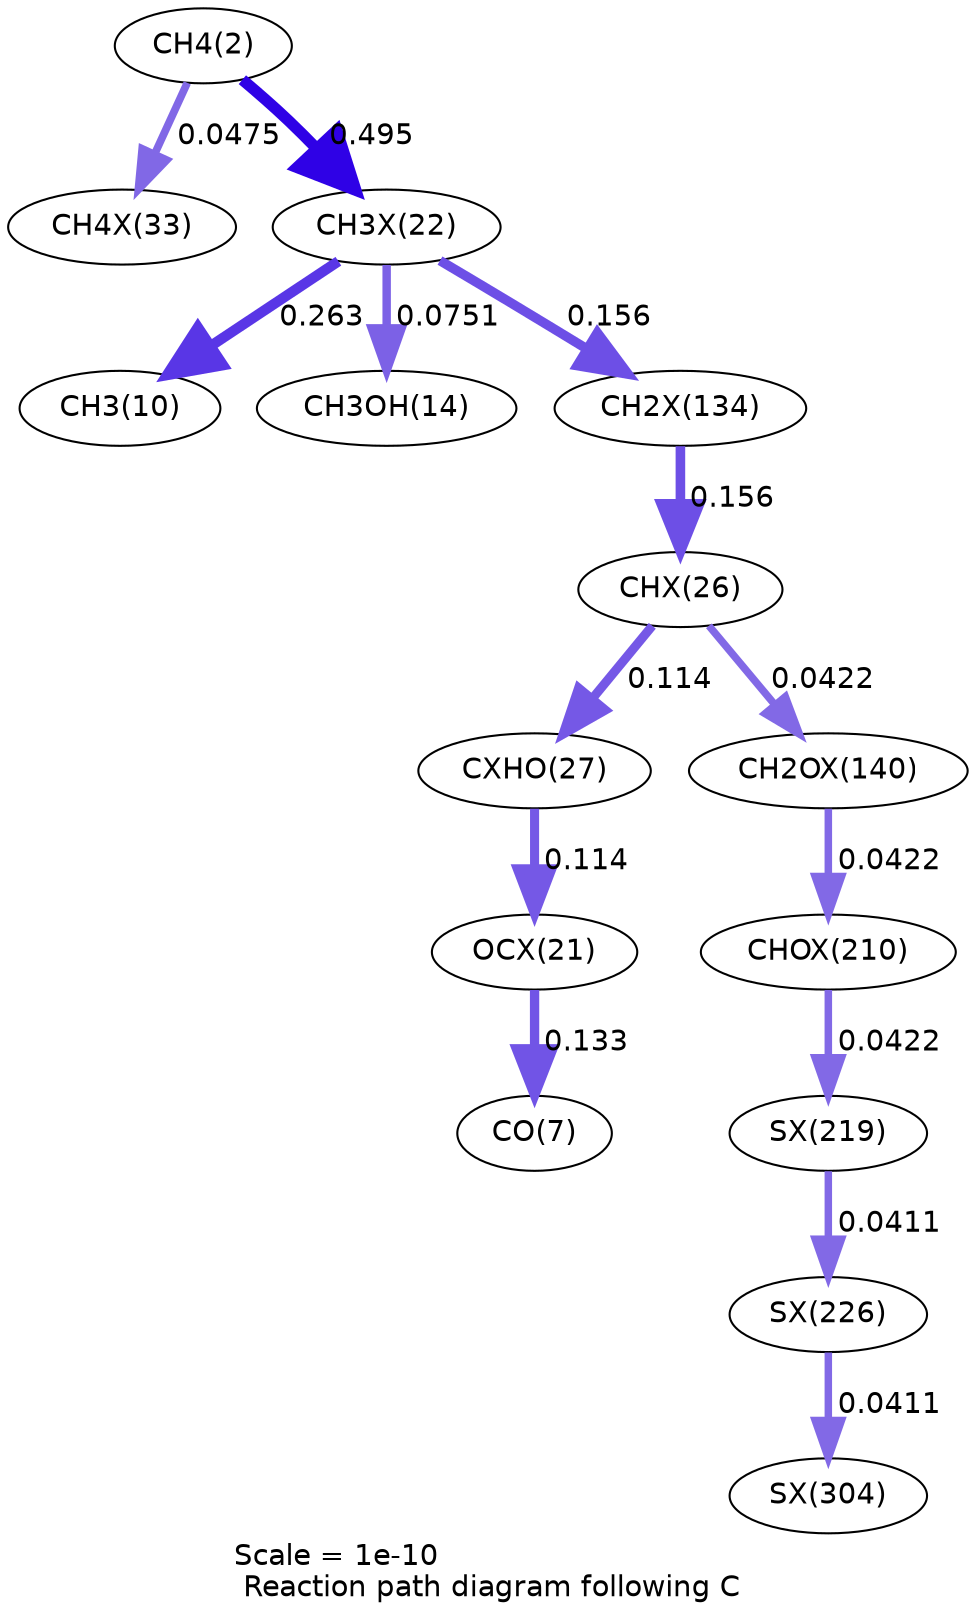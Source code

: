 digraph reaction_paths {
center=1;
s4 -> s40[fontname="Helvetica", penwidth=3.7, arrowsize=1.85, color="0.7, 0.548, 0.9"
, label=" 0.0475"];
s4 -> s36[fontname="Helvetica", penwidth=5.47, arrowsize=2.73, color="0.7, 0.995, 0.9"
, label=" 0.495"];
s36 -> s12[fontname="Helvetica", penwidth=4.99, arrowsize=2.5, color="0.7, 0.763, 0.9"
, label=" 0.263"];
s36 -> s16[fontname="Helvetica", penwidth=4.05, arrowsize=2.02, color="0.7, 0.575, 0.9"
, label=" 0.0751"];
s36 -> s53[fontname="Helvetica", penwidth=4.6, arrowsize=2.3, color="0.7, 0.656, 0.9"
, label=" 0.156"];
s53 -> s38[fontname="Helvetica", penwidth=4.6, arrowsize=2.3, color="0.7, 0.656, 0.9"
, label=" 0.156"];
s38 -> s39[fontname="Helvetica", penwidth=4.36, arrowsize=2.18, color="0.7, 0.614, 0.9"
, label=" 0.114"];
s38 -> s55[fontname="Helvetica", penwidth=3.61, arrowsize=1.81, color="0.7, 0.542, 0.9"
, label=" 0.0422"];
s39 -> s35[fontname="Helvetica", penwidth=4.36, arrowsize=2.18, color="0.7, 0.614, 0.9"
, label=" 0.114"];
s35 -> s9[fontname="Helvetica", penwidth=4.48, arrowsize=2.24, color="0.7, 0.633, 0.9"
, label=" 0.133"];
s55 -> s58[fontname="Helvetica", penwidth=3.61, arrowsize=1.81, color="0.7, 0.542, 0.9"
, label=" 0.0422"];
s58 -> s60[fontname="Helvetica", penwidth=3.61, arrowsize=1.81, color="0.7, 0.542, 0.9"
, label=" 0.0422"];
s60 -> s61[fontname="Helvetica", penwidth=3.59, arrowsize=1.8, color="0.7, 0.541, 0.9"
, label=" 0.0411"];
s61 -> s65[fontname="Helvetica", penwidth=3.59, arrowsize=1.8, color="0.7, 0.541, 0.9"
, label=" 0.0411"];
s4 [ fontname="Helvetica", label="CH4(2)"];
s9 [ fontname="Helvetica", label="CO(7)"];
s12 [ fontname="Helvetica", label="CH3(10)"];
s16 [ fontname="Helvetica", label="CH3OH(14)"];
s35 [ fontname="Helvetica", label="OCX(21)"];
s36 [ fontname="Helvetica", label="CH3X(22)"];
s38 [ fontname="Helvetica", label="CHX(26)"];
s39 [ fontname="Helvetica", label="CXHO(27)"];
s40 [ fontname="Helvetica", label="CH4X(33)"];
s53 [ fontname="Helvetica", label="CH2X(134)"];
s55 [ fontname="Helvetica", label="CH2OX(140)"];
s58 [ fontname="Helvetica", label="CHOX(210)"];
s60 [ fontname="Helvetica", label="SX(219)"];
s61 [ fontname="Helvetica", label="SX(226)"];
s65 [ fontname="Helvetica", label="SX(304)"];
 label = "Scale = 1e-10\l Reaction path diagram following C";
 fontname = "Helvetica";
}
